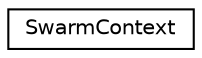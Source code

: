 digraph "Graphical Class Hierarchy"
{
  edge [fontname="Helvetica",fontsize="10",labelfontname="Helvetica",labelfontsize="10"];
  node [fontname="Helvetica",fontsize="10",shape=record];
  rankdir="LR";
  Node0 [label="SwarmContext",height=0.2,width=0.4,color="black", fillcolor="white", style="filled",URL="$struct_swarm_context.html"];
}
